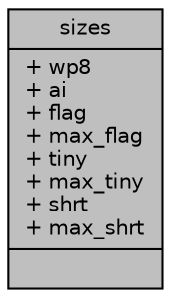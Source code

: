 digraph "sizes"
{
  edge [fontname="Helvetica",fontsize="10",labelfontname="Helvetica",labelfontsize="10"];
  node [fontname="Helvetica",fontsize="10",shape=record];
  Node1 [label="{sizes\n|+ wp8\l+ ai\l+ flag\l+ max_flag\l+ tiny\l+ max_tiny\l+ shrt\l+ max_shrt\l|}",height=0.2,width=0.4,color="black", fillcolor="grey75", style="filled" fontcolor="black"];
}
